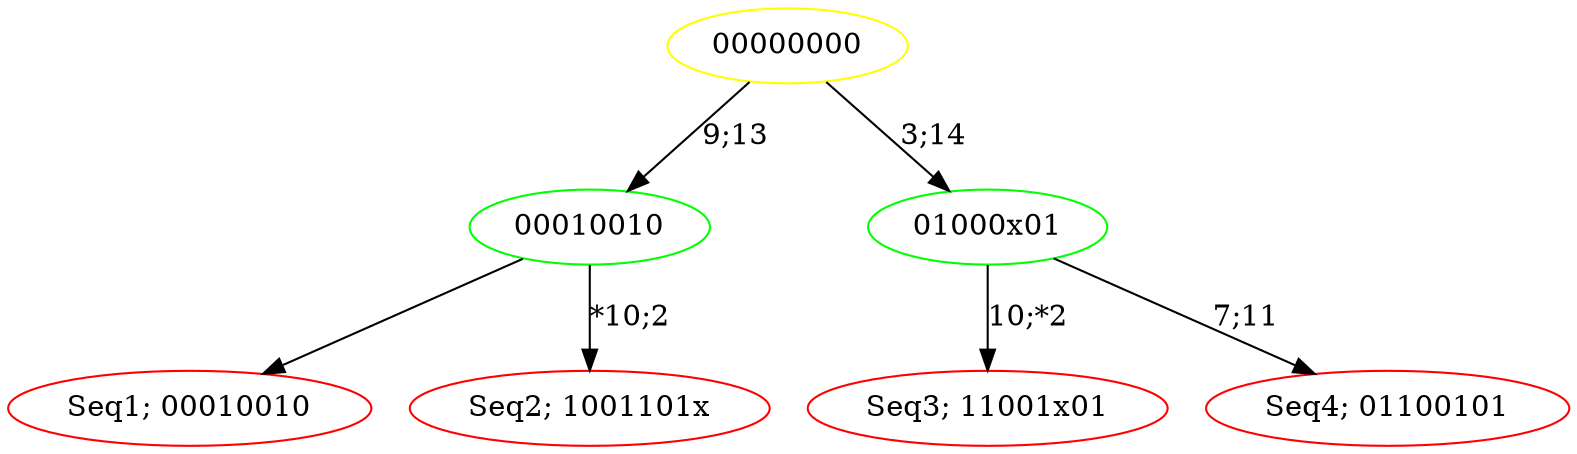 digraph ARG {
  { rank = same; 0; 1; 2; 3; }
  0 [label="Seq1; 00010010",color=red];
  4 -> 0;
  1 [label="Seq2; 1001101x",color=red];
  4 -> 1 [label="*10;2"];
  2 [label="Seq3; 11001x01",color=red];
  5 -> 2 [label="10;*2"];
  3 [label="Seq4; 01100101",color=red];
  5 -> 3 [label="7;11"];
  4 [label="00010010",color=green];
  6 -> 4 [label="9;13"];
  5 [label="01000x01",color=green];
  6 -> 5 [label="3;14"];
  6 [label="00000000",color=yellow];
}
